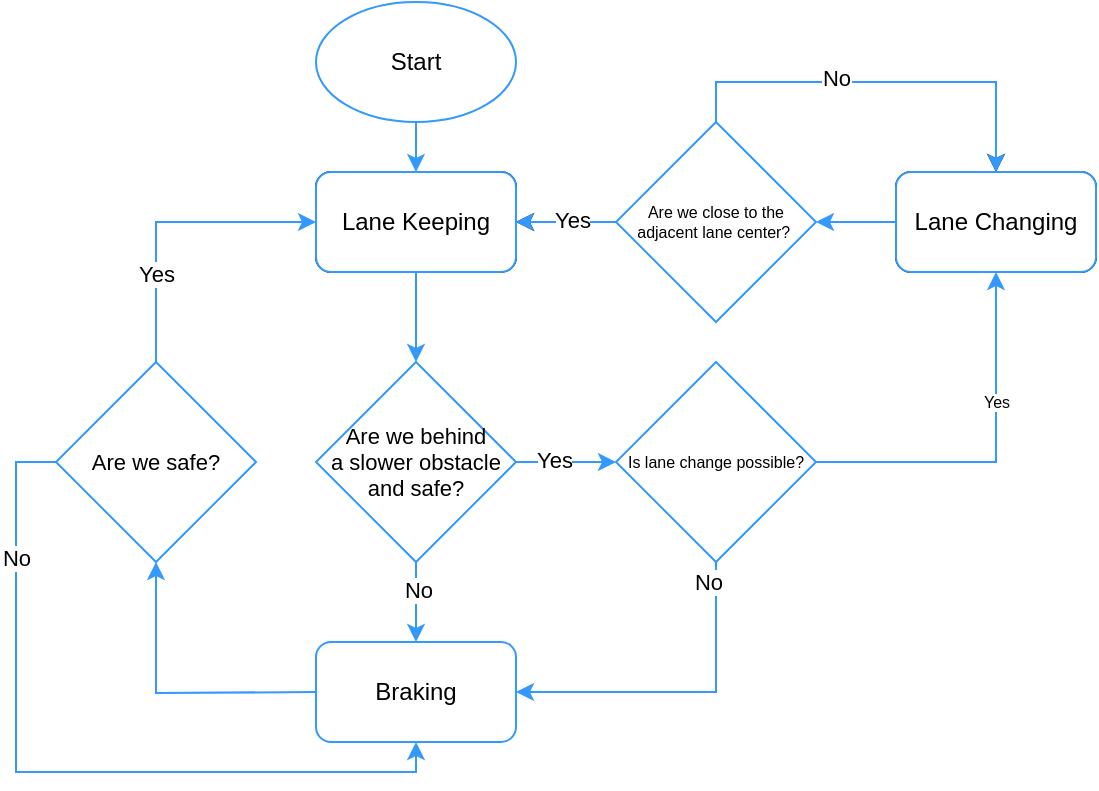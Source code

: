 <mxfile version="20.2.3" type="device"><diagram id="iLqEo3st1VyPJLIGq0uo" name="Page-1"><mxGraphModel dx="1038" dy="659" grid="1" gridSize="5" guides="1" tooltips="1" connect="1" arrows="1" fold="1" page="1" pageScale="1" pageWidth="850" pageHeight="1100" math="0" shadow="0"><root><mxCell id="0"/><mxCell id="1" parent="0"/><mxCell id="0IxiVsR1yEzEt3VDIFyR-4" value="" style="edgeStyle=orthogonalEdgeStyle;rounded=0;orthogonalLoop=1;jettySize=auto;html=1;strokeColor=#3399FF;" edge="1" parent="1" source="0IxiVsR1yEzEt3VDIFyR-2" target="0IxiVsR1yEzEt3VDIFyR-3"><mxGeometry relative="1" as="geometry"/></mxCell><mxCell id="0IxiVsR1yEzEt3VDIFyR-2" value="Start" style="strokeWidth=1;html=1;shape=mxgraph.flowchart.start_1;whiteSpace=wrap;strokeColor=#3399FF;" vertex="1" parent="1"><mxGeometry x="300" y="265" width="100" height="60" as="geometry"/></mxCell><mxCell id="0IxiVsR1yEzEt3VDIFyR-15" style="edgeStyle=orthogonalEdgeStyle;rounded=0;orthogonalLoop=1;jettySize=auto;html=1;fontSize=8;strokeColor=#3399FF;" edge="1" parent="1" source="0IxiVsR1yEzEt3VDIFyR-3" target="0IxiVsR1yEzEt3VDIFyR-12"><mxGeometry relative="1" as="geometry"/></mxCell><mxCell id="0IxiVsR1yEzEt3VDIFyR-3" value="Lane Keeping" style="rounded=1;whiteSpace=wrap;html=1;" vertex="1" parent="1"><mxGeometry x="300" y="350" width="100" height="50" as="geometry"/></mxCell><mxCell id="0IxiVsR1yEzEt3VDIFyR-17" style="edgeStyle=orthogonalEdgeStyle;rounded=0;orthogonalLoop=1;jettySize=auto;html=1;entryX=0;entryY=0.5;entryDx=0;entryDy=0;entryPerimeter=0;fontSize=8;strokeColor=#3399FF;" edge="1" parent="1" source="0IxiVsR1yEzEt3VDIFyR-12" target="0IxiVsR1yEzEt3VDIFyR-16"><mxGeometry relative="1" as="geometry"/></mxCell><mxCell id="0IxiVsR1yEzEt3VDIFyR-20" value="&lt;font style=&quot;font-size: 11px;&quot;&gt;Yes&lt;/font&gt;" style="edgeLabel;html=1;align=center;verticalAlign=middle;resizable=0;points=[];fontSize=8;" vertex="1" connectable="0" parent="0IxiVsR1yEzEt3VDIFyR-17"><mxGeometry x="-0.266" y="1" relative="1" as="geometry"><mxPoint as="offset"/></mxGeometry></mxCell><mxCell id="0IxiVsR1yEzEt3VDIFyR-25" value="" style="edgeStyle=orthogonalEdgeStyle;rounded=0;orthogonalLoop=1;jettySize=auto;html=1;fontSize=8;strokeColor=#3399FF;" edge="1" parent="1" source="0IxiVsR1yEzEt3VDIFyR-12" target="0IxiVsR1yEzEt3VDIFyR-23"><mxGeometry relative="1" as="geometry"/></mxCell><mxCell id="0IxiVsR1yEzEt3VDIFyR-30" value="&lt;font style=&quot;font-size: 11px;&quot;&gt;No&lt;/font&gt;" style="edgeLabel;html=1;align=center;verticalAlign=middle;resizable=0;points=[];fontSize=8;" vertex="1" connectable="0" parent="0IxiVsR1yEzEt3VDIFyR-25"><mxGeometry x="-0.335" y="1" relative="1" as="geometry"><mxPoint as="offset"/></mxGeometry></mxCell><mxCell id="0IxiVsR1yEzEt3VDIFyR-12" value="&lt;font style=&quot;font-size: 11px;&quot;&gt;Are we behind &lt;br&gt;a slower obstacle and safe?&lt;/font&gt;" style="strokeWidth=1;html=1;shape=mxgraph.flowchart.decision;whiteSpace=wrap;fontSize=8;strokeColor=#3399FF;" vertex="1" parent="1"><mxGeometry x="300" y="445" width="100" height="100" as="geometry"/></mxCell><mxCell id="0IxiVsR1yEzEt3VDIFyR-26" style="edgeStyle=orthogonalEdgeStyle;rounded=0;orthogonalLoop=1;jettySize=auto;html=1;entryX=1;entryY=0.5;entryDx=0;entryDy=0;fontSize=8;strokeColor=#3399FF;" edge="1" parent="1" source="0IxiVsR1yEzEt3VDIFyR-16" target="0IxiVsR1yEzEt3VDIFyR-23"><mxGeometry relative="1" as="geometry"><Array as="points"><mxPoint x="500" y="610"/></Array></mxGeometry></mxCell><mxCell id="0IxiVsR1yEzEt3VDIFyR-31" value="&lt;font style=&quot;font-size: 11px;&quot;&gt;No&lt;/font&gt;" style="edgeLabel;html=1;align=center;verticalAlign=middle;resizable=0;points=[];fontSize=8;" vertex="1" connectable="0" parent="0IxiVsR1yEzEt3VDIFyR-26"><mxGeometry x="0.442" relative="1" as="geometry"><mxPoint x="50" y="-55" as="offset"/></mxGeometry></mxCell><mxCell id="0IxiVsR1yEzEt3VDIFyR-27" value="" style="edgeStyle=orthogonalEdgeStyle;rounded=0;orthogonalLoop=1;jettySize=auto;html=1;fontSize=8;strokeColor=#3399FF;" edge="1" parent="1" source="0IxiVsR1yEzEt3VDIFyR-16" target="0IxiVsR1yEzEt3VDIFyR-19"><mxGeometry relative="1" as="geometry"/></mxCell><mxCell id="0IxiVsR1yEzEt3VDIFyR-32" value="Yes" style="edgeLabel;html=1;align=center;verticalAlign=middle;resizable=0;points=[];fontSize=8;" vertex="1" connectable="0" parent="0IxiVsR1yEzEt3VDIFyR-27"><mxGeometry x="0.304" relative="1" as="geometry"><mxPoint as="offset"/></mxGeometry></mxCell><mxCell id="0IxiVsR1yEzEt3VDIFyR-16" value="Is lane change possible?" style="strokeWidth=1;html=1;shape=mxgraph.flowchart.decision;whiteSpace=wrap;fontSize=8;strokeColor=#3399FF;" vertex="1" parent="1"><mxGeometry x="450" y="445" width="100" height="100" as="geometry"/></mxCell><mxCell id="0IxiVsR1yEzEt3VDIFyR-37" style="edgeStyle=orthogonalEdgeStyle;rounded=0;orthogonalLoop=1;jettySize=auto;html=1;entryX=1;entryY=0.5;entryDx=0;entryDy=0;entryPerimeter=0;fontSize=8;strokeColor=#3399FF;" edge="1" parent="1" source="0IxiVsR1yEzEt3VDIFyR-19" target="0IxiVsR1yEzEt3VDIFyR-34"><mxGeometry relative="1" as="geometry"/></mxCell><mxCell id="0IxiVsR1yEzEt3VDIFyR-19" value="Lane Changing" style="rounded=1;whiteSpace=wrap;html=1;" vertex="1" parent="1"><mxGeometry x="590" y="350" width="100" height="50" as="geometry"/></mxCell><mxCell id="0IxiVsR1yEzEt3VDIFyR-23" value="Braking" style="rounded=1;whiteSpace=wrap;html=1;strokeColor=#3399FF;" vertex="1" parent="1"><mxGeometry x="300" y="585" width="100" height="50" as="geometry"/></mxCell><mxCell id="0IxiVsR1yEzEt3VDIFyR-36" style="edgeStyle=orthogonalEdgeStyle;rounded=0;orthogonalLoop=1;jettySize=auto;html=1;entryX=1;entryY=0.5;entryDx=0;entryDy=0;fontSize=8;" edge="1" parent="1" source="0IxiVsR1yEzEt3VDIFyR-34" target="0IxiVsR1yEzEt3VDIFyR-3"><mxGeometry relative="1" as="geometry"/></mxCell><mxCell id="0IxiVsR1yEzEt3VDIFyR-38" value="&lt;font style=&quot;font-size: 11px;&quot;&gt;Yes&lt;/font&gt;" style="edgeLabel;html=1;align=center;verticalAlign=middle;resizable=0;points=[];fontSize=8;" vertex="1" connectable="0" parent="0IxiVsR1yEzEt3VDIFyR-36"><mxGeometry x="-0.128" y="-1" relative="1" as="geometry"><mxPoint as="offset"/></mxGeometry></mxCell><mxCell id="0IxiVsR1yEzEt3VDIFyR-39" style="edgeStyle=orthogonalEdgeStyle;rounded=0;orthogonalLoop=1;jettySize=auto;html=1;entryX=0.5;entryY=0;entryDx=0;entryDy=0;fontSize=8;" edge="1" parent="1" source="0IxiVsR1yEzEt3VDIFyR-34" target="0IxiVsR1yEzEt3VDIFyR-19"><mxGeometry relative="1" as="geometry"><Array as="points"><mxPoint x="500" y="305"/><mxPoint x="640" y="305"/></Array></mxGeometry></mxCell><mxCell id="0IxiVsR1yEzEt3VDIFyR-40" value="&lt;font style=&quot;font-size: 11px;&quot;&gt;No&lt;/font&gt;" style="edgeLabel;html=1;align=center;verticalAlign=middle;resizable=0;points=[];fontSize=8;" vertex="1" connectable="0" parent="0IxiVsR1yEzEt3VDIFyR-39"><mxGeometry x="-0.221" y="2" relative="1" as="geometry"><mxPoint as="offset"/></mxGeometry></mxCell><mxCell id="0IxiVsR1yEzEt3VDIFyR-34" value="Are we close to the adjacent lane center?&amp;nbsp;" style="strokeWidth=1;html=1;shape=mxgraph.flowchart.decision;whiteSpace=wrap;fontSize=8;strokeColor=#3399FF;" vertex="1" parent="1"><mxGeometry x="450" y="325" width="100" height="100" as="geometry"/></mxCell><mxCell id="0IxiVsR1yEzEt3VDIFyR-41" style="edgeStyle=orthogonalEdgeStyle;rounded=0;orthogonalLoop=1;jettySize=auto;html=1;entryX=0;entryY=0.5;entryDx=0;entryDy=0;fontSize=8;exitX=0.5;exitY=0;exitDx=0;exitDy=0;exitPerimeter=0;strokeColor=#3399FF;" edge="1" parent="1" source="0IxiVsR1yEzEt3VDIFyR-35" target="0IxiVsR1yEzEt3VDIFyR-3"><mxGeometry relative="1" as="geometry"><Array as="points"><mxPoint x="220" y="375"/></Array></mxGeometry></mxCell><mxCell id="0IxiVsR1yEzEt3VDIFyR-42" value="&lt;font style=&quot;font-size: 11px;&quot;&gt;Yes&lt;/font&gt;" style="edgeLabel;html=1;align=center;verticalAlign=middle;resizable=0;points=[];fontSize=8;" vertex="1" connectable="0" parent="0IxiVsR1yEzEt3VDIFyR-41"><mxGeometry x="-0.415" relative="1" as="geometry"><mxPoint as="offset"/></mxGeometry></mxCell><mxCell id="0IxiVsR1yEzEt3VDIFyR-35" value="&lt;font style=&quot;font-size: 11px;&quot;&gt;Are we safe?&lt;/font&gt;" style="strokeWidth=1;html=1;shape=mxgraph.flowchart.decision;whiteSpace=wrap;fontSize=8;strokeColor=#3399FF;" vertex="1" parent="1"><mxGeometry x="170" y="445" width="100" height="100" as="geometry"/></mxCell><mxCell id="0IxiVsR1yEzEt3VDIFyR-46" value="Lane Keeping" style="rounded=1;whiteSpace=wrap;html=1;strokeColor=#3399FF;" vertex="1" parent="1"><mxGeometry x="300" y="350" width="100" height="50" as="geometry"/></mxCell><mxCell id="0IxiVsR1yEzEt3VDIFyR-48" value="Lane Changing" style="rounded=1;whiteSpace=wrap;html=1;strokeColor=#3399FF;" vertex="1" parent="1"><mxGeometry x="590" y="350" width="100" height="50" as="geometry"/></mxCell><mxCell id="0IxiVsR1yEzEt3VDIFyR-50" style="edgeStyle=orthogonalEdgeStyle;rounded=0;orthogonalLoop=1;jettySize=auto;html=1;entryX=0.5;entryY=0;entryDx=0;entryDy=0;fontSize=8;strokeColor=#3399FF;" edge="1" parent="1"><mxGeometry relative="1" as="geometry"><mxPoint x="500" y="325" as="sourcePoint"/><mxPoint x="640" y="350" as="targetPoint"/><Array as="points"><mxPoint x="500" y="305"/><mxPoint x="640" y="305"/></Array></mxGeometry></mxCell><mxCell id="0IxiVsR1yEzEt3VDIFyR-51" value="&lt;font style=&quot;font-size: 11px;&quot;&gt;No&lt;/font&gt;" style="edgeLabel;html=1;align=center;verticalAlign=middle;resizable=0;points=[];fontSize=8;" vertex="1" connectable="0" parent="0IxiVsR1yEzEt3VDIFyR-50"><mxGeometry x="-0.221" y="2" relative="1" as="geometry"><mxPoint as="offset"/></mxGeometry></mxCell><mxCell id="0IxiVsR1yEzEt3VDIFyR-52" style="edgeStyle=orthogonalEdgeStyle;rounded=0;orthogonalLoop=1;jettySize=auto;html=1;entryX=1;entryY=0.5;entryDx=0;entryDy=0;fontSize=8;strokeColor=#3399FF;" edge="1" parent="1"><mxGeometry relative="1" as="geometry"><mxPoint x="450" y="375" as="sourcePoint"/><mxPoint x="400" y="375" as="targetPoint"/></mxGeometry></mxCell><mxCell id="0IxiVsR1yEzEt3VDIFyR-53" value="&lt;font style=&quot;font-size: 11px;&quot;&gt;Yes&lt;/font&gt;" style="edgeLabel;html=1;align=center;verticalAlign=middle;resizable=0;points=[];fontSize=8;" vertex="1" connectable="0" parent="0IxiVsR1yEzEt3VDIFyR-52"><mxGeometry x="-0.128" y="-1" relative="1" as="geometry"><mxPoint as="offset"/></mxGeometry></mxCell><mxCell id="0IxiVsR1yEzEt3VDIFyR-56" style="edgeStyle=orthogonalEdgeStyle;rounded=0;orthogonalLoop=1;jettySize=auto;html=1;entryX=0.5;entryY=1;entryDx=0;entryDy=0;fontSize=8;strokeColor=#3399FF;" edge="1" parent="1"><mxGeometry relative="1" as="geometry"><mxPoint x="170" y="495" as="sourcePoint"/><mxPoint x="350" y="635" as="targetPoint"/><Array as="points"><mxPoint x="170" y="495"/><mxPoint x="150" y="495"/><mxPoint x="150" y="650"/><mxPoint x="350" y="650"/></Array></mxGeometry></mxCell><mxCell id="0IxiVsR1yEzEt3VDIFyR-57" value="&lt;font style=&quot;font-size: 11px;&quot;&gt;No&lt;/font&gt;" style="edgeLabel;html=1;align=center;verticalAlign=middle;resizable=0;points=[];fontSize=8;" vertex="1" connectable="0" parent="0IxiVsR1yEzEt3VDIFyR-56"><mxGeometry x="-0.653" relative="1" as="geometry"><mxPoint as="offset"/></mxGeometry></mxCell><mxCell id="0IxiVsR1yEzEt3VDIFyR-58" style="edgeStyle=orthogonalEdgeStyle;rounded=0;orthogonalLoop=1;jettySize=auto;html=1;entryX=0.5;entryY=1;entryDx=0;entryDy=0;entryPerimeter=0;fontSize=8;strokeColor=#3399FF;" edge="1" parent="1" target="0IxiVsR1yEzEt3VDIFyR-35"><mxGeometry relative="1" as="geometry"><mxPoint x="300" y="610" as="sourcePoint"/><mxPoint x="220" y="558.33" as="targetPoint"/></mxGeometry></mxCell></root></mxGraphModel></diagram></mxfile>